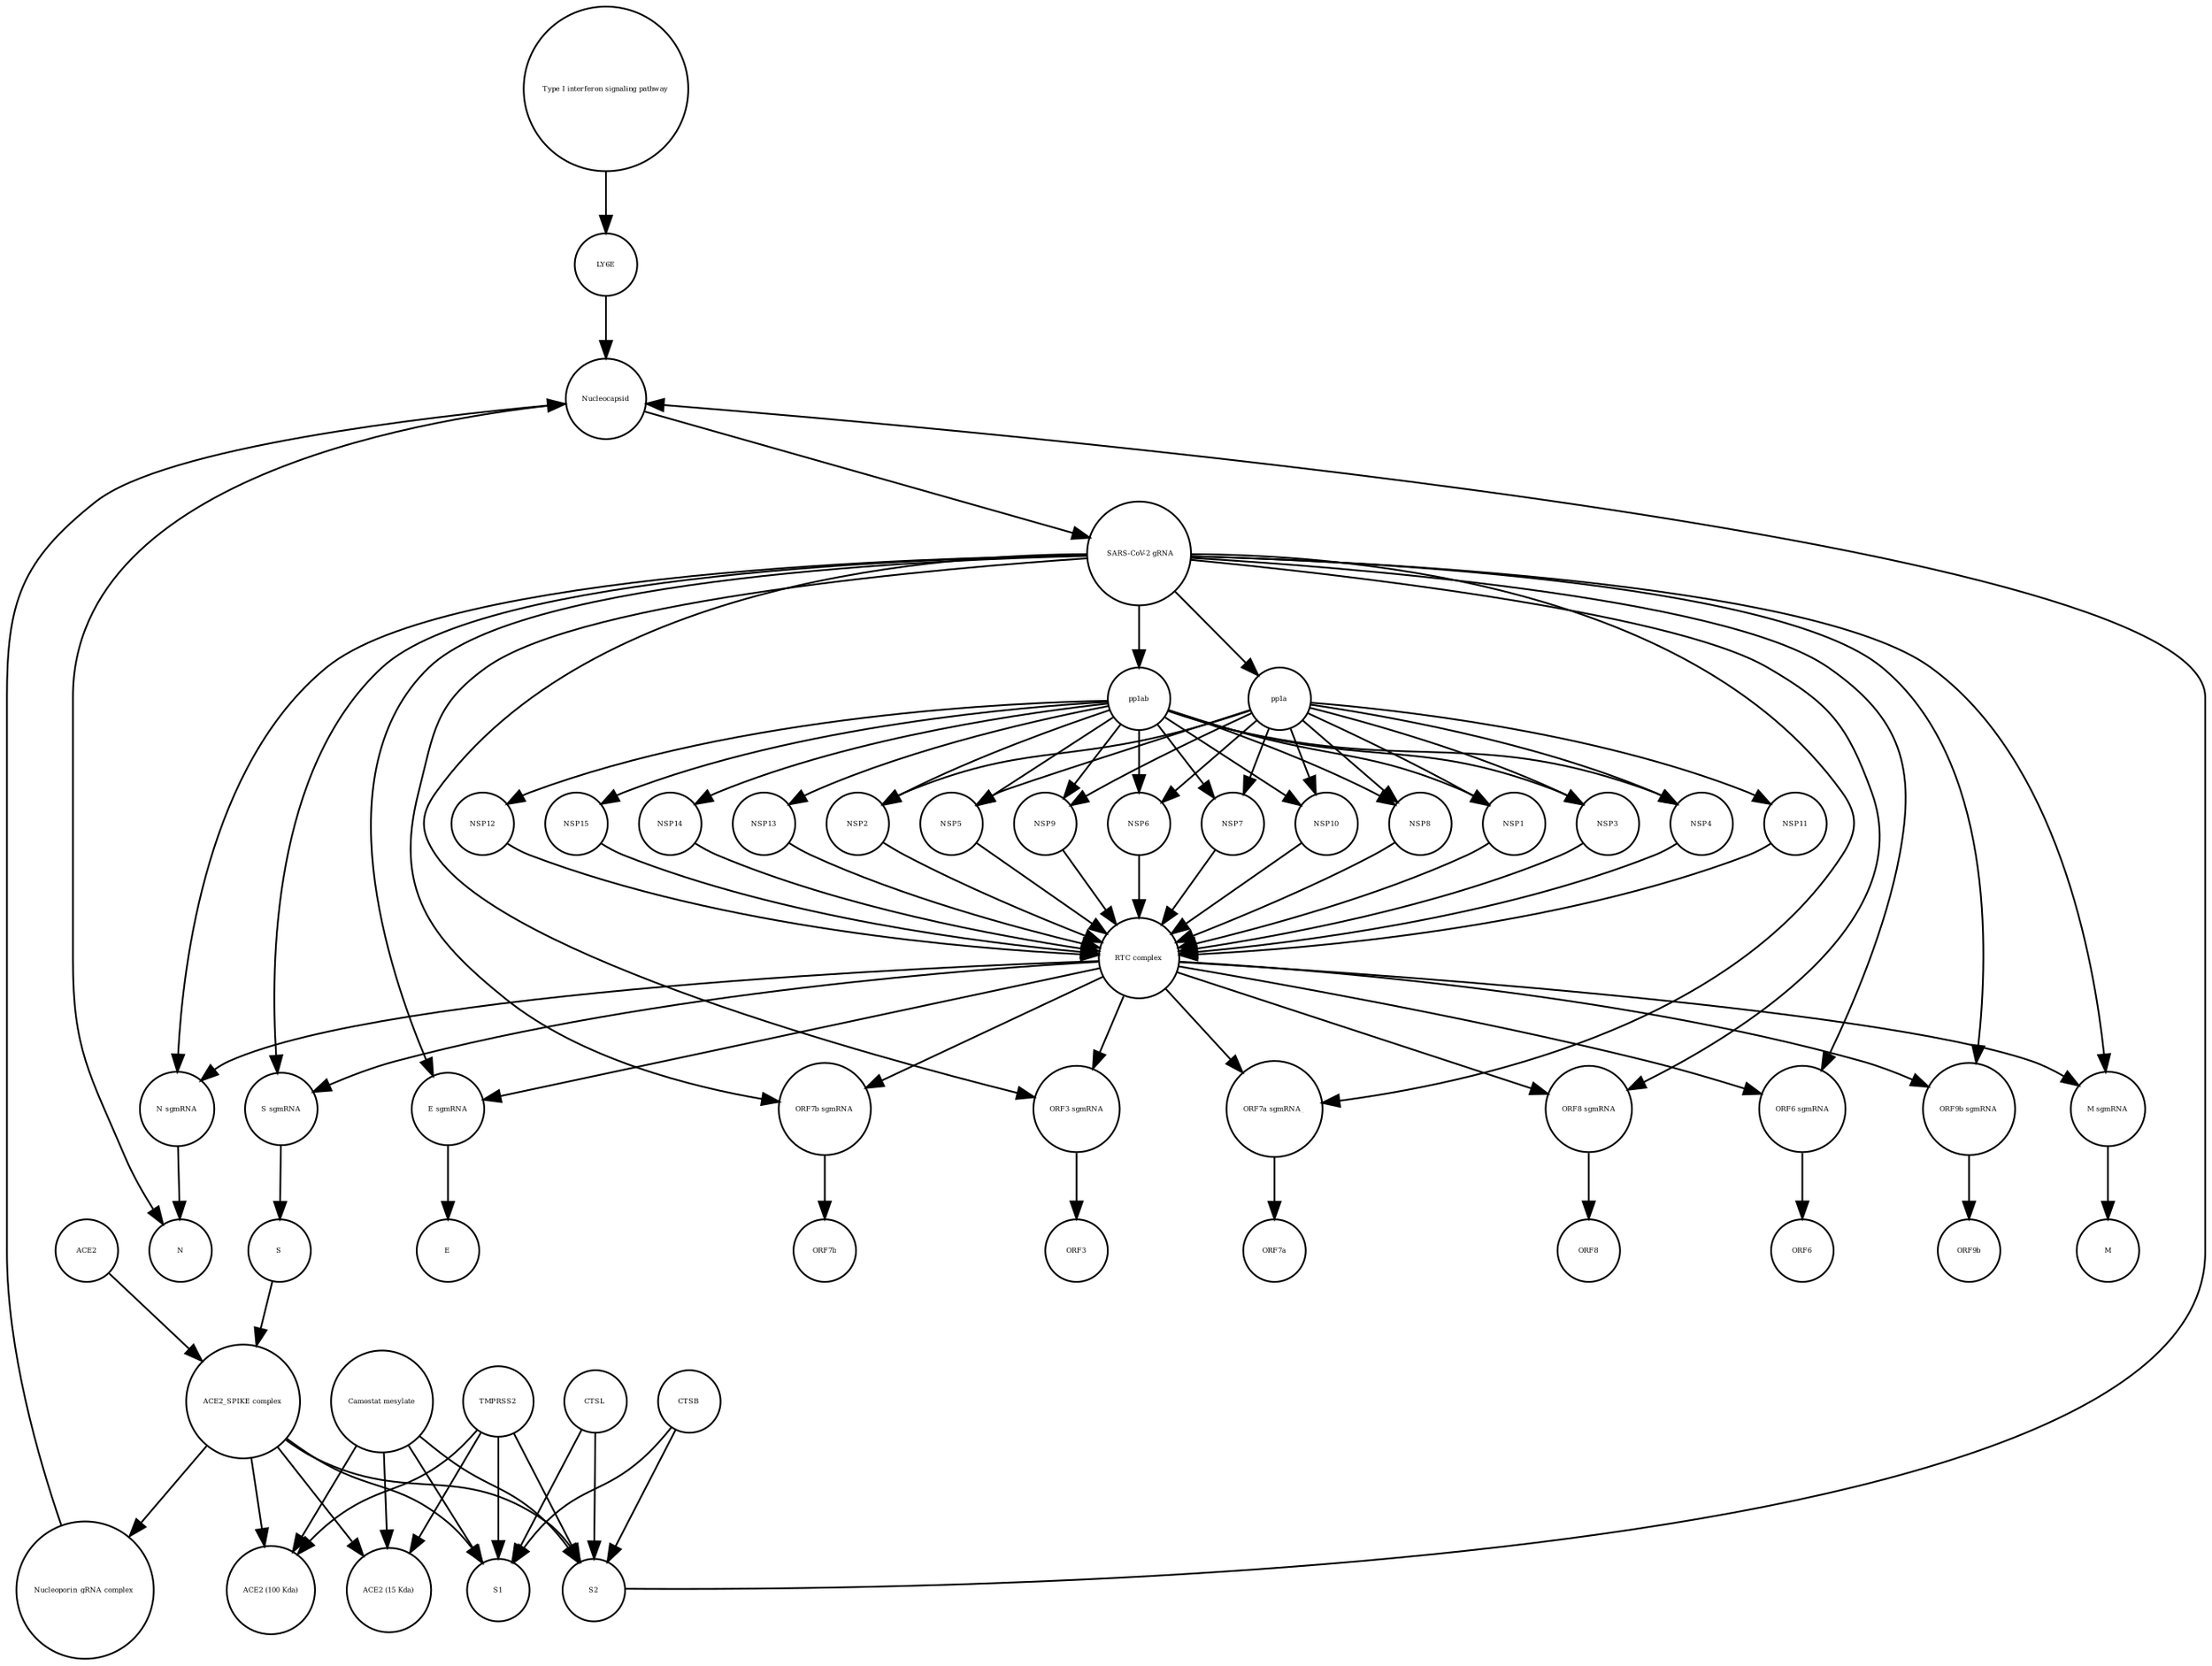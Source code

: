 strict digraph  {
"Type I interferon signaling pathway" [annotation="", bipartite=0, cls=phenotype, fontsize=4, label="Type I interferon signaling pathway", shape=circle];
LY6E [annotation="", bipartite=0, cls=macromolecule, fontsize=4, label=LY6E, shape=circle];
"ACE2 (15 Kda)" [annotation="", bipartite=0, cls=macromolecule, fontsize=4, label="ACE2 (15 Kda)", shape=circle];
NSP12 [annotation="", bipartite=0, cls=macromolecule, fontsize=4, label=NSP12, shape=circle];
NSP7 [annotation="", bipartite=0, cls=macromolecule, fontsize=4, label=NSP7, shape=circle];
TMPRSS2 [annotation="", bipartite=0, cls=macromolecule, fontsize=4, label=TMPRSS2, shape=circle];
pp1a [annotation="", bipartite=0, cls=macromolecule, fontsize=4, label=pp1a, shape=circle];
"ACE2_SPIKE complex" [annotation="", bipartite=0, cls=complex, fontsize=4, label="ACE2_SPIKE complex", shape=circle];
NSP11 [annotation="", bipartite=0, cls=macromolecule, fontsize=4, label=NSP11, shape=circle];
"E sgmRNA" [annotation="", bipartite=0, cls="nucleic acid feature", fontsize=4, label="E sgmRNA", shape=circle];
"N sgmRNA" [annotation="", bipartite=0, cls="nucleic acid feature", fontsize=4, label="N sgmRNA", shape=circle];
NSP10 [annotation="", bipartite=0, cls=macromolecule, fontsize=4, label=NSP10, shape=circle];
"Nucleoporin_gRNA complex " [annotation="", bipartite=0, cls=complex, fontsize=4, label="Nucleoporin_gRNA complex ", shape=circle];
NSP15 [annotation="", bipartite=0, cls=macromolecule, fontsize=4, label=NSP15, shape=circle];
NSP8 [annotation="", bipartite=0, cls=macromolecule, fontsize=4, label=NSP8, shape=circle];
" SARS-CoV-2 gRNA" [annotation="", bipartite=0, cls="nucleic acid feature", fontsize=4, label=" SARS-CoV-2 gRNA", shape=circle];
S2 [annotation="", bipartite=0, cls=macromolecule, fontsize=4, label=S2, shape=circle];
"Camostat mesylate" [annotation="urn_miriam_pubchem.compound_2536", bipartite=0, cls="simple chemical", fontsize=4, label="Camostat mesylate", shape=circle];
ORF7b [annotation="", bipartite=0, cls=macromolecule, fontsize=4, label=ORF7b, shape=circle];
NSP1 [annotation="", bipartite=0, cls=macromolecule, fontsize=4, label=NSP1, shape=circle];
NSP3 [annotation="", bipartite=0, cls=macromolecule, fontsize=4, label=NSP3, shape=circle];
E [annotation="", bipartite=0, cls=macromolecule, fontsize=4, label=E, shape=circle];
ORF6 [annotation="", bipartite=0, cls=macromolecule, fontsize=4, label=ORF6, shape=circle];
NSP14 [annotation="", bipartite=0, cls=macromolecule, fontsize=4, label=NSP14, shape=circle];
NSP4 [annotation="", bipartite=0, cls=macromolecule, fontsize=4, label=NSP4, shape=circle];
NSP2 [annotation="", bipartite=0, cls=macromolecule, fontsize=4, label=NSP2, shape=circle];
"ORF7b sgmRNA" [annotation="", bipartite=0, cls="nucleic acid feature", fontsize=4, label="ORF7b sgmRNA", shape=circle];
NSP5 [annotation="", bipartite=0, cls=macromolecule, fontsize=4, label=NSP5, shape=circle];
S1 [annotation="", bipartite=0, cls=macromolecule, fontsize=4, label=S1, shape=circle];
"RTC complex" [annotation="", bipartite=0, cls=complex, fontsize=4, label="RTC complex", shape=circle];
M [annotation="", bipartite=0, cls=macromolecule, fontsize=4, label=M, shape=circle];
"ORF3 sgmRNA" [annotation="", bipartite=0, cls="nucleic acid feature", fontsize=4, label="ORF3 sgmRNA", shape=circle];
"S sgmRNA" [annotation="", bipartite=0, cls="nucleic acid feature", fontsize=4, label="S sgmRNA", shape=circle];
NSP9 [annotation="", bipartite=0, cls=macromolecule, fontsize=4, label=NSP9, shape=circle];
CTSB [annotation="", bipartite=0, cls=macromolecule, fontsize=4, label=CTSB, shape=circle];
CTSL [annotation="", bipartite=0, cls=macromolecule, fontsize=4, label=CTSL, shape=circle];
ORF7a [annotation="", bipartite=0, cls=macromolecule, fontsize=4, label=ORF7a, shape=circle];
"ORF7a sgmRNA_" [annotation="", bipartite=0, cls="nucleic acid feature", fontsize=4, label="ORF7a sgmRNA_", shape=circle];
Nucleocapsid [annotation="", bipartite=0, cls=complex, fontsize=4, label=Nucleocapsid, shape=circle];
NSP13 [annotation="", bipartite=0, cls=macromolecule, fontsize=4, label=NSP13, shape=circle];
ORF8 [annotation="", bipartite=0, cls=macromolecule, fontsize=4, label=ORF8, shape=circle];
S [annotation="", bipartite=0, cls=macromolecule, fontsize=4, label=S, shape=circle];
"ORF8 sgmRNA" [annotation="", bipartite=0, cls="nucleic acid feature", fontsize=4, label="ORF8 sgmRNA", shape=circle];
NSP6 [annotation="", bipartite=0, cls=macromolecule, fontsize=4, label=NSP6, shape=circle];
"ORF6 sgmRNA" [annotation="", bipartite=0, cls="nucleic acid feature", fontsize=4, label="ORF6 sgmRNA", shape=circle];
"ACE2 (100 Kda)" [annotation="", bipartite=0, cls=macromolecule, fontsize=4, label="ACE2 (100 Kda)", shape=circle];
ACE2 [annotation="", bipartite=0, cls=macromolecule, fontsize=4, label=ACE2, shape=circle];
ORF9b [annotation="", bipartite=0, cls=macromolecule, fontsize=4, label=ORF9b, shape=circle];
"ORF9b sgmRNA" [annotation="", bipartite=0, cls="nucleic acid feature", fontsize=4, label="ORF9b sgmRNA", shape=circle];
N [annotation="", bipartite=0, cls=macromolecule, fontsize=4, label=N, shape=circle];
"M sgmRNA" [annotation="", bipartite=0, cls="nucleic acid feature", fontsize=4, label="M sgmRNA", shape=circle];
pp1ab [annotation="", bipartite=0, cls=macromolecule, fontsize=4, label=pp1ab, shape=circle];
ORF3 [annotation="", bipartite=0, cls=macromolecule, fontsize=4, label=ORF3, shape=circle];
"Type I interferon signaling pathway" -> LY6E  [annotation="", interaction_type=stimulation];
LY6E -> Nucleocapsid  [annotation="urn_miriam_doi_10.1101%2F2020.03.05.979260|urn_miriam_doi_10.1101%2F2020.04.02.021469", interaction_type=inhibition];
NSP12 -> "RTC complex"  [annotation="", interaction_type=production];
NSP7 -> "RTC complex"  [annotation="", interaction_type=production];
TMPRSS2 -> "ACE2 (15 Kda)"  [annotation="urn_miriam_pubmed_32142651|urn_miriam_pubmed_32094589|urn_miriam_pubmed_24227843", interaction_type=catalysis];
TMPRSS2 -> S2  [annotation="urn_miriam_pubmed_32142651|urn_miriam_pubmed_32094589|urn_miriam_pubmed_24227843", interaction_type=catalysis];
TMPRSS2 -> "ACE2 (100 Kda)"  [annotation="urn_miriam_pubmed_32142651|urn_miriam_pubmed_32094589|urn_miriam_pubmed_24227843", interaction_type=catalysis];
TMPRSS2 -> S1  [annotation="urn_miriam_pubmed_32142651|urn_miriam_pubmed_32094589|urn_miriam_pubmed_24227843", interaction_type=catalysis];
pp1a -> NSP11  [annotation=urn_miriam_pubmed_31226023, interaction_type=catalysis];
pp1a -> NSP10  [annotation=urn_miriam_pubmed_31226023, interaction_type=catalysis];
pp1a -> NSP4  [annotation=urn_miriam_pubmed_31226023, interaction_type=catalysis];
pp1a -> NSP6  [annotation=urn_miriam_pubmed_31226023, interaction_type=catalysis];
pp1a -> NSP2  [annotation=urn_miriam_pubmed_31226023, interaction_type=catalysis];
pp1a -> NSP7  [annotation=urn_miriam_pubmed_31226023, interaction_type=catalysis];
pp1a -> NSP5  [annotation=urn_miriam_pubmed_31226023, interaction_type=catalysis];
pp1a -> NSP8  [annotation=urn_miriam_pubmed_31226023, interaction_type=catalysis];
pp1a -> NSP9  [annotation=urn_miriam_pubmed_31226023, interaction_type=catalysis];
pp1a -> NSP1  [annotation=urn_miriam_pubmed_31226023, interaction_type=catalysis];
pp1a -> NSP3  [annotation=urn_miriam_pubmed_31226023, interaction_type=catalysis];
"ACE2_SPIKE complex" -> S1  [annotation="", interaction_type=production];
"ACE2_SPIKE complex" -> S2  [annotation="", interaction_type=production];
"ACE2_SPIKE complex" -> "ACE2 (15 Kda)"  [annotation="", interaction_type=production];
"ACE2_SPIKE complex" -> "ACE2 (100 Kda)"  [annotation="", interaction_type=production];
"ACE2_SPIKE complex" -> "Nucleoporin_gRNA complex "  [annotation="urn_miriam_pubmed_32142651|urn_miriam_pubmed_32094589", interaction_type=stimulation];
NSP11 -> "RTC complex"  [annotation="", interaction_type=production];
"E sgmRNA" -> E  [annotation="", interaction_type=production];
"N sgmRNA" -> N  [annotation="", interaction_type=production];
NSP10 -> "RTC complex"  [annotation="", interaction_type=production];
"Nucleoporin_gRNA complex " -> Nucleocapsid  [annotation="", interaction_type=production];
NSP15 -> "RTC complex"  [annotation="", interaction_type=production];
NSP8 -> "RTC complex"  [annotation="", interaction_type=production];
" SARS-CoV-2 gRNA" -> pp1a  [annotation="", interaction_type=production];
" SARS-CoV-2 gRNA" -> "ORF7a sgmRNA_"  [annotation="", interaction_type=production];
" SARS-CoV-2 gRNA" -> "ORF8 sgmRNA"  [annotation="", interaction_type=production];
" SARS-CoV-2 gRNA" -> "ORF7b sgmRNA"  [annotation="", interaction_type=production];
" SARS-CoV-2 gRNA" -> "ORF6 sgmRNA"  [annotation="", interaction_type=production];
" SARS-CoV-2 gRNA" -> "ORF3 sgmRNA"  [annotation="", interaction_type=production];
" SARS-CoV-2 gRNA" -> "ORF9b sgmRNA"  [annotation="", interaction_type=production];
" SARS-CoV-2 gRNA" -> "S sgmRNA"  [annotation="", interaction_type=production];
" SARS-CoV-2 gRNA" -> "M sgmRNA"  [annotation="", interaction_type=production];
" SARS-CoV-2 gRNA" -> "E sgmRNA"  [annotation="", interaction_type=production];
" SARS-CoV-2 gRNA" -> "N sgmRNA"  [annotation="", interaction_type=production];
" SARS-CoV-2 gRNA" -> pp1ab  [annotation="", interaction_type=production];
S2 -> Nucleocapsid  [annotation="", interaction_type=stimulation];
"Camostat mesylate" -> "ACE2 (15 Kda)"  [annotation="urn_miriam_pubmed_32142651|urn_miriam_pubmed_32094589|urn_miriam_pubmed_24227843", interaction_type=inhibition];
"Camostat mesylate" -> S2  [annotation="urn_miriam_pubmed_32142651|urn_miriam_pubmed_32094589|urn_miriam_pubmed_24227843", interaction_type=inhibition];
"Camostat mesylate" -> "ACE2 (100 Kda)"  [annotation="urn_miriam_pubmed_32142651|urn_miriam_pubmed_32094589|urn_miriam_pubmed_24227843", interaction_type=inhibition];
"Camostat mesylate" -> S1  [annotation="urn_miriam_pubmed_32142651|urn_miriam_pubmed_32094589|urn_miriam_pubmed_24227843", interaction_type=inhibition];
NSP1 -> "RTC complex"  [annotation="", interaction_type=production];
NSP3 -> "RTC complex"  [annotation="", interaction_type=production];
NSP14 -> "RTC complex"  [annotation="", interaction_type=production];
NSP4 -> "RTC complex"  [annotation="", interaction_type=production];
NSP2 -> "RTC complex"  [annotation="", interaction_type=production];
"ORF7b sgmRNA" -> ORF7b  [annotation="", interaction_type=production];
NSP5 -> "RTC complex"  [annotation="", interaction_type=production];
"RTC complex" -> "ORF7a sgmRNA_"  [annotation=urn_miriam_pubmed_31226023, interaction_type="necessary stimulation"];
"RTC complex" -> "ORF8 sgmRNA"  [annotation=urn_miriam_pubmed_31226023, interaction_type="necessary stimulation"];
"RTC complex" -> "ORF7b sgmRNA"  [annotation=urn_miriam_pubmed_31226023, interaction_type="necessary stimulation"];
"RTC complex" -> "ORF6 sgmRNA"  [annotation=urn_miriam_pubmed_31226023, interaction_type="necessary stimulation"];
"RTC complex" -> "ORF3 sgmRNA"  [annotation=urn_miriam_pubmed_31226023, interaction_type="necessary stimulation"];
"RTC complex" -> "ORF9b sgmRNA"  [annotation=urn_miriam_pubmed_31226023, interaction_type="necessary stimulation"];
"RTC complex" -> "S sgmRNA"  [annotation=urn_miriam_pubmed_31226023, interaction_type="necessary stimulation"];
"RTC complex" -> "M sgmRNA"  [annotation=urn_miriam_pubmed_31226023, interaction_type="necessary stimulation"];
"RTC complex" -> "E sgmRNA"  [annotation=urn_miriam_pubmed_31226023, interaction_type="necessary stimulation"];
"RTC complex" -> "N sgmRNA"  [annotation=urn_miriam_pubmed_31226023, interaction_type="necessary stimulation"];
"ORF3 sgmRNA" -> ORF3  [annotation="", interaction_type=production];
"S sgmRNA" -> S  [annotation="", interaction_type=production];
NSP9 -> "RTC complex"  [annotation="", interaction_type=production];
CTSB -> S2  [annotation=urn_miriam_pubmed_32142651, interaction_type=catalysis];
CTSB -> S1  [annotation=urn_miriam_pubmed_32142651, interaction_type=catalysis];
CTSL -> S2  [annotation=urn_miriam_pubmed_32142651, interaction_type=catalysis];
CTSL -> S1  [annotation=urn_miriam_pubmed_32142651, interaction_type=catalysis];
"ORF7a sgmRNA_" -> ORF7a  [annotation="", interaction_type=production];
Nucleocapsid -> N  [annotation="", interaction_type=production];
Nucleocapsid -> " SARS-CoV-2 gRNA"  [annotation="", interaction_type=production];
NSP13 -> "RTC complex"  [annotation="", interaction_type=production];
S -> "ACE2_SPIKE complex"  [annotation="", interaction_type=production];
"ORF8 sgmRNA" -> ORF8  [annotation="", interaction_type=production];
NSP6 -> "RTC complex"  [annotation="", interaction_type=production];
"ORF6 sgmRNA" -> ORF6  [annotation="", interaction_type=production];
ACE2 -> "ACE2_SPIKE complex"  [annotation="", interaction_type=production];
"ORF9b sgmRNA" -> ORF9b  [annotation="", interaction_type=production];
"M sgmRNA" -> M  [annotation="", interaction_type=production];
pp1ab -> NSP13  [annotation=urn_miriam_pubmed_31226023, interaction_type=catalysis];
pp1ab -> NSP10  [annotation=urn_miriam_pubmed_31226023, interaction_type=catalysis];
pp1ab -> NSP14  [annotation=urn_miriam_pubmed_31226023, interaction_type=catalysis];
pp1ab -> NSP12  [annotation=urn_miriam_pubmed_31226023, interaction_type=catalysis];
pp1ab -> NSP4  [annotation=urn_miriam_pubmed_31226023, interaction_type=catalysis];
pp1ab -> NSP2  [annotation=urn_miriam_pubmed_31226023, interaction_type=catalysis];
pp1ab -> NSP15  [annotation=urn_miriam_pubmed_31226023, interaction_type=catalysis];
pp1ab -> NSP6  [annotation=urn_miriam_pubmed_31226023, interaction_type=catalysis];
pp1ab -> NSP5  [annotation=urn_miriam_pubmed_31226023, interaction_type=catalysis];
pp1ab -> NSP7  [annotation=urn_miriam_pubmed_31226023, interaction_type=catalysis];
pp1ab -> NSP8  [annotation=urn_miriam_pubmed_31226023, interaction_type=catalysis];
pp1ab -> NSP9  [annotation=urn_miriam_pubmed_31226023, interaction_type=catalysis];
pp1ab -> NSP1  [annotation=urn_miriam_pubmed_31226023, interaction_type=catalysis];
pp1ab -> NSP3  [annotation=urn_miriam_pubmed_31226023, interaction_type=catalysis];
}
